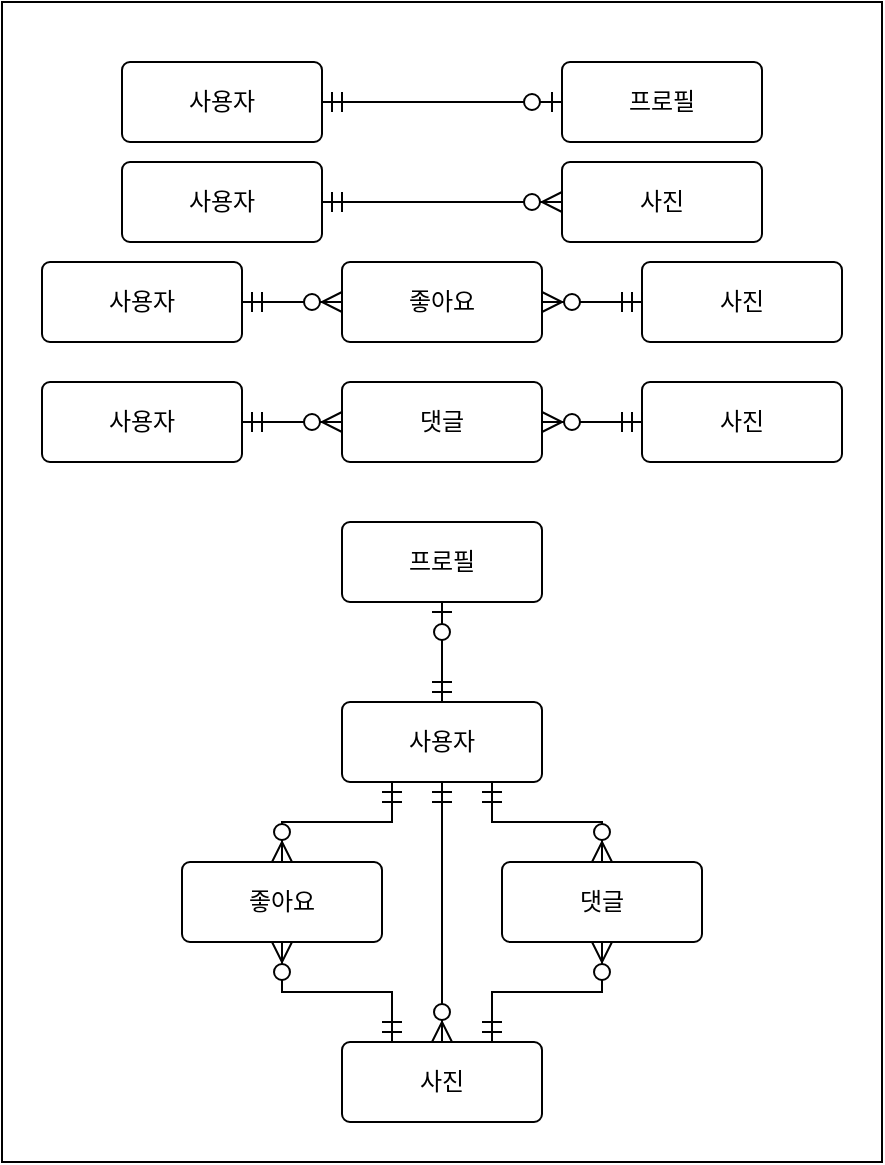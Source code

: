 <mxfile version="27.1.6">
  <diagram name="페이지-1" id="LBk2980gtx4HjWBW2pCI">
    <mxGraphModel dx="703" dy="828" grid="1" gridSize="10" guides="1" tooltips="1" connect="1" arrows="1" fold="1" page="1" pageScale="1" pageWidth="827" pageHeight="1169" math="0" shadow="0">
      <root>
        <mxCell id="0" />
        <mxCell id="9laeVObzZGSQJ3THxWCH-36" value="제목 없는 레이어" parent="0" />
        <mxCell id="9laeVObzZGSQJ3THxWCH-37" value="" style="rounded=0;whiteSpace=wrap;html=1;" vertex="1" parent="9laeVObzZGSQJ3THxWCH-36">
          <mxGeometry x="20" y="130" width="440" height="580" as="geometry" />
        </mxCell>
        <mxCell id="1" parent="0" />
        <mxCell id="9laeVObzZGSQJ3THxWCH-1" value="사용자" style="rounded=1;arcSize=10;whiteSpace=wrap;html=1;align=center;" vertex="1" parent="1">
          <mxGeometry x="80" y="160" width="100" height="40" as="geometry" />
        </mxCell>
        <mxCell id="9laeVObzZGSQJ3THxWCH-2" value="프로필" style="rounded=1;arcSize=10;whiteSpace=wrap;html=1;align=center;" vertex="1" parent="1">
          <mxGeometry x="300" y="160" width="100" height="40" as="geometry" />
        </mxCell>
        <mxCell id="9laeVObzZGSQJ3THxWCH-3" value="" style="fontSize=12;html=1;endArrow=ERzeroToOne;startArrow=ERmandOne;rounded=0;startSize=8;endSize=8;entryX=0;entryY=0.5;entryDx=0;entryDy=0;exitX=1;exitY=0.5;exitDx=0;exitDy=0;" edge="1" parent="1" source="9laeVObzZGSQJ3THxWCH-1" target="9laeVObzZGSQJ3THxWCH-2">
          <mxGeometry width="100" height="100" relative="1" as="geometry">
            <mxPoint x="220" y="330" as="sourcePoint" />
            <mxPoint x="320" y="230" as="targetPoint" />
          </mxGeometry>
        </mxCell>
        <mxCell id="9laeVObzZGSQJ3THxWCH-4" value="사진" style="rounded=1;arcSize=10;whiteSpace=wrap;html=1;align=center;" vertex="1" parent="1">
          <mxGeometry x="300" y="210" width="100" height="40" as="geometry" />
        </mxCell>
        <mxCell id="9laeVObzZGSQJ3THxWCH-6" value="" style="fontSize=12;html=1;endArrow=ERzeroToMany;startArrow=ERmandOne;rounded=0;startSize=8;endSize=8;exitX=1;exitY=0.5;exitDx=0;exitDy=0;entryX=0;entryY=0.5;entryDx=0;entryDy=0;" edge="1" parent="1" source="9laeVObzZGSQJ3THxWCH-7" target="9laeVObzZGSQJ3THxWCH-4">
          <mxGeometry width="100" height="100" relative="1" as="geometry">
            <mxPoint x="210" y="270" as="sourcePoint" />
            <mxPoint x="310" y="170" as="targetPoint" />
          </mxGeometry>
        </mxCell>
        <mxCell id="9laeVObzZGSQJ3THxWCH-7" value="사용자" style="rounded=1;arcSize=10;whiteSpace=wrap;html=1;align=center;" vertex="1" parent="1">
          <mxGeometry x="80" y="210" width="100" height="40" as="geometry" />
        </mxCell>
        <mxCell id="9laeVObzZGSQJ3THxWCH-8" value="사진" style="rounded=1;arcSize=10;whiteSpace=wrap;html=1;align=center;" vertex="1" parent="1">
          <mxGeometry x="340" y="260" width="100" height="40" as="geometry" />
        </mxCell>
        <mxCell id="9laeVObzZGSQJ3THxWCH-9" value="" style="fontSize=12;html=1;endArrow=ERzeroToMany;startArrow=ERmandOne;rounded=0;startSize=8;endSize=8;exitX=1;exitY=0.5;exitDx=0;exitDy=0;entryX=0;entryY=0.5;entryDx=0;entryDy=0;" edge="1" parent="1" source="9laeVObzZGSQJ3THxWCH-10" target="9laeVObzZGSQJ3THxWCH-11">
          <mxGeometry width="100" height="100" relative="1" as="geometry">
            <mxPoint x="210" y="320" as="sourcePoint" />
            <mxPoint x="310" y="220" as="targetPoint" />
          </mxGeometry>
        </mxCell>
        <mxCell id="9laeVObzZGSQJ3THxWCH-10" value="사용자" style="rounded=1;arcSize=10;whiteSpace=wrap;html=1;align=center;" vertex="1" parent="1">
          <mxGeometry x="40" y="260" width="100" height="40" as="geometry" />
        </mxCell>
        <mxCell id="9laeVObzZGSQJ3THxWCH-11" value="좋아요" style="rounded=1;arcSize=10;whiteSpace=wrap;html=1;align=center;" vertex="1" parent="1">
          <mxGeometry x="190" y="260" width="100" height="40" as="geometry" />
        </mxCell>
        <mxCell id="9laeVObzZGSQJ3THxWCH-13" value="" style="fontSize=12;html=1;endArrow=ERzeroToMany;startArrow=ERmandOne;rounded=0;startSize=8;endSize=8;entryX=1;entryY=0.5;entryDx=0;entryDy=0;exitX=0;exitY=0.5;exitDx=0;exitDy=0;" edge="1" parent="1" source="9laeVObzZGSQJ3THxWCH-8" target="9laeVObzZGSQJ3THxWCH-11">
          <mxGeometry width="100" height="100" relative="1" as="geometry">
            <mxPoint x="210" y="330" as="sourcePoint" />
            <mxPoint x="310" y="230" as="targetPoint" />
          </mxGeometry>
        </mxCell>
        <mxCell id="9laeVObzZGSQJ3THxWCH-14" value="사진" style="rounded=1;arcSize=10;whiteSpace=wrap;html=1;align=center;" vertex="1" parent="1">
          <mxGeometry x="340" y="320" width="100" height="40" as="geometry" />
        </mxCell>
        <mxCell id="9laeVObzZGSQJ3THxWCH-15" value="" style="fontSize=12;html=1;endArrow=ERzeroToMany;startArrow=ERmandOne;rounded=0;startSize=8;endSize=8;exitX=1;exitY=0.5;exitDx=0;exitDy=0;entryX=0;entryY=0.5;entryDx=0;entryDy=0;" edge="1" parent="1" source="9laeVObzZGSQJ3THxWCH-16" target="9laeVObzZGSQJ3THxWCH-17">
          <mxGeometry width="100" height="100" relative="1" as="geometry">
            <mxPoint x="210" y="380" as="sourcePoint" />
            <mxPoint x="310" y="280" as="targetPoint" />
          </mxGeometry>
        </mxCell>
        <mxCell id="9laeVObzZGSQJ3THxWCH-16" value="사용자" style="rounded=1;arcSize=10;whiteSpace=wrap;html=1;align=center;" vertex="1" parent="1">
          <mxGeometry x="40" y="320" width="100" height="40" as="geometry" />
        </mxCell>
        <mxCell id="9laeVObzZGSQJ3THxWCH-17" value="댓글" style="rounded=1;arcSize=10;whiteSpace=wrap;html=1;align=center;" vertex="1" parent="1">
          <mxGeometry x="190" y="320" width="100" height="40" as="geometry" />
        </mxCell>
        <mxCell id="9laeVObzZGSQJ3THxWCH-18" value="" style="fontSize=12;html=1;endArrow=ERzeroToMany;startArrow=ERmandOne;rounded=0;startSize=8;endSize=8;entryX=1;entryY=0.5;entryDx=0;entryDy=0;exitX=0;exitY=0.5;exitDx=0;exitDy=0;" edge="1" parent="1" source="9laeVObzZGSQJ3THxWCH-14" target="9laeVObzZGSQJ3THxWCH-17">
          <mxGeometry width="100" height="100" relative="1" as="geometry">
            <mxPoint x="210" y="390" as="sourcePoint" />
            <mxPoint x="310" y="290" as="targetPoint" />
          </mxGeometry>
        </mxCell>
        <mxCell id="9laeVObzZGSQJ3THxWCH-19" value="사용자" style="rounded=1;arcSize=10;whiteSpace=wrap;html=1;align=center;" vertex="1" parent="1">
          <mxGeometry x="190" y="480" width="100" height="40" as="geometry" />
        </mxCell>
        <mxCell id="9laeVObzZGSQJ3THxWCH-20" value="프로필" style="rounded=1;arcSize=10;whiteSpace=wrap;html=1;align=center;" vertex="1" parent="1">
          <mxGeometry x="190" y="390" width="100" height="40" as="geometry" />
        </mxCell>
        <mxCell id="9laeVObzZGSQJ3THxWCH-21" value="" style="fontSize=12;html=1;endArrow=ERzeroToOne;startArrow=ERmandOne;rounded=0;startSize=8;endSize=8;entryX=0.5;entryY=1;entryDx=0;entryDy=0;exitX=0.5;exitY=0;exitDx=0;exitDy=0;" edge="1" parent="1" target="9laeVObzZGSQJ3THxWCH-20" source="9laeVObzZGSQJ3THxWCH-19">
          <mxGeometry width="100" height="100" relative="1" as="geometry">
            <mxPoint x="260" y="430" as="sourcePoint" />
            <mxPoint x="400" y="480" as="targetPoint" />
          </mxGeometry>
        </mxCell>
        <mxCell id="9laeVObzZGSQJ3THxWCH-26" value="사진" style="rounded=1;arcSize=10;whiteSpace=wrap;html=1;align=center;" vertex="1" parent="1">
          <mxGeometry x="190" y="650" width="100" height="40" as="geometry" />
        </mxCell>
        <mxCell id="9laeVObzZGSQJ3THxWCH-27" value="" style="fontSize=12;html=1;endArrow=ERzeroToMany;startArrow=ERmandOne;rounded=0;startSize=8;endSize=8;exitX=0.5;exitY=1;exitDx=0;exitDy=0;entryX=0.5;entryY=0;entryDx=0;entryDy=0;" edge="1" parent="1" source="9laeVObzZGSQJ3THxWCH-19" target="9laeVObzZGSQJ3THxWCH-26">
          <mxGeometry width="100" height="100" relative="1" as="geometry">
            <mxPoint x="390" y="520" as="sourcePoint" />
            <mxPoint x="510" y="520" as="targetPoint" />
          </mxGeometry>
        </mxCell>
        <mxCell id="9laeVObzZGSQJ3THxWCH-28" value="댓글" style="rounded=1;arcSize=10;whiteSpace=wrap;html=1;align=center;" vertex="1" parent="1">
          <mxGeometry x="270" y="560" width="100" height="40" as="geometry" />
        </mxCell>
        <mxCell id="9laeVObzZGSQJ3THxWCH-29" value="좋아요" style="rounded=1;arcSize=10;whiteSpace=wrap;html=1;align=center;" vertex="1" parent="1">
          <mxGeometry x="110" y="560" width="100" height="40" as="geometry" />
        </mxCell>
        <mxCell id="9laeVObzZGSQJ3THxWCH-30" value="" style="fontSize=12;html=1;endArrow=ERzeroToMany;startArrow=ERmandOne;rounded=0;startSize=8;endSize=8;exitX=0.25;exitY=1;exitDx=0;exitDy=0;entryX=0.5;entryY=0;entryDx=0;entryDy=0;edgeStyle=orthogonalEdgeStyle;" edge="1" parent="1" source="9laeVObzZGSQJ3THxWCH-19" target="9laeVObzZGSQJ3THxWCH-29">
          <mxGeometry width="100" height="100" relative="1" as="geometry">
            <mxPoint x="310" y="460" as="sourcePoint" />
            <mxPoint x="360" y="460" as="targetPoint" />
          </mxGeometry>
        </mxCell>
        <mxCell id="9laeVObzZGSQJ3THxWCH-31" value="" style="fontSize=12;html=1;endArrow=ERzeroToMany;startArrow=ERmandOne;rounded=0;startSize=8;endSize=8;exitX=0.25;exitY=0;exitDx=0;exitDy=0;entryX=0.5;entryY=1;entryDx=0;entryDy=0;edgeStyle=orthogonalEdgeStyle;" edge="1" parent="1" source="9laeVObzZGSQJ3THxWCH-26" target="9laeVObzZGSQJ3THxWCH-29">
          <mxGeometry width="100" height="100" relative="1" as="geometry">
            <mxPoint x="310" y="420" as="sourcePoint" />
            <mxPoint x="360" y="420" as="targetPoint" />
          </mxGeometry>
        </mxCell>
        <mxCell id="9laeVObzZGSQJ3THxWCH-32" value="" style="fontSize=12;html=1;endArrow=ERzeroToMany;startArrow=ERmandOne;rounded=0;startSize=8;endSize=8;exitX=0.75;exitY=0;exitDx=0;exitDy=0;entryX=0.5;entryY=1;entryDx=0;entryDy=0;edgeStyle=orthogonalEdgeStyle;" edge="1" parent="1" source="9laeVObzZGSQJ3THxWCH-26" target="9laeVObzZGSQJ3THxWCH-28">
          <mxGeometry width="100" height="100" relative="1" as="geometry">
            <mxPoint x="350" y="630" as="sourcePoint" />
            <mxPoint x="400" y="630" as="targetPoint" />
          </mxGeometry>
        </mxCell>
        <mxCell id="9laeVObzZGSQJ3THxWCH-33" value="" style="fontSize=12;html=1;endArrow=ERzeroToMany;startArrow=ERmandOne;rounded=0;startSize=8;endSize=8;exitX=0.75;exitY=1;exitDx=0;exitDy=0;entryX=0.5;entryY=0;entryDx=0;entryDy=0;edgeStyle=orthogonalEdgeStyle;" edge="1" parent="1" source="9laeVObzZGSQJ3THxWCH-19" target="9laeVObzZGSQJ3THxWCH-28">
          <mxGeometry width="100" height="100" relative="1" as="geometry">
            <mxPoint x="340" y="520" as="sourcePoint" />
            <mxPoint x="390" y="520" as="targetPoint" />
          </mxGeometry>
        </mxCell>
      </root>
    </mxGraphModel>
  </diagram>
</mxfile>
